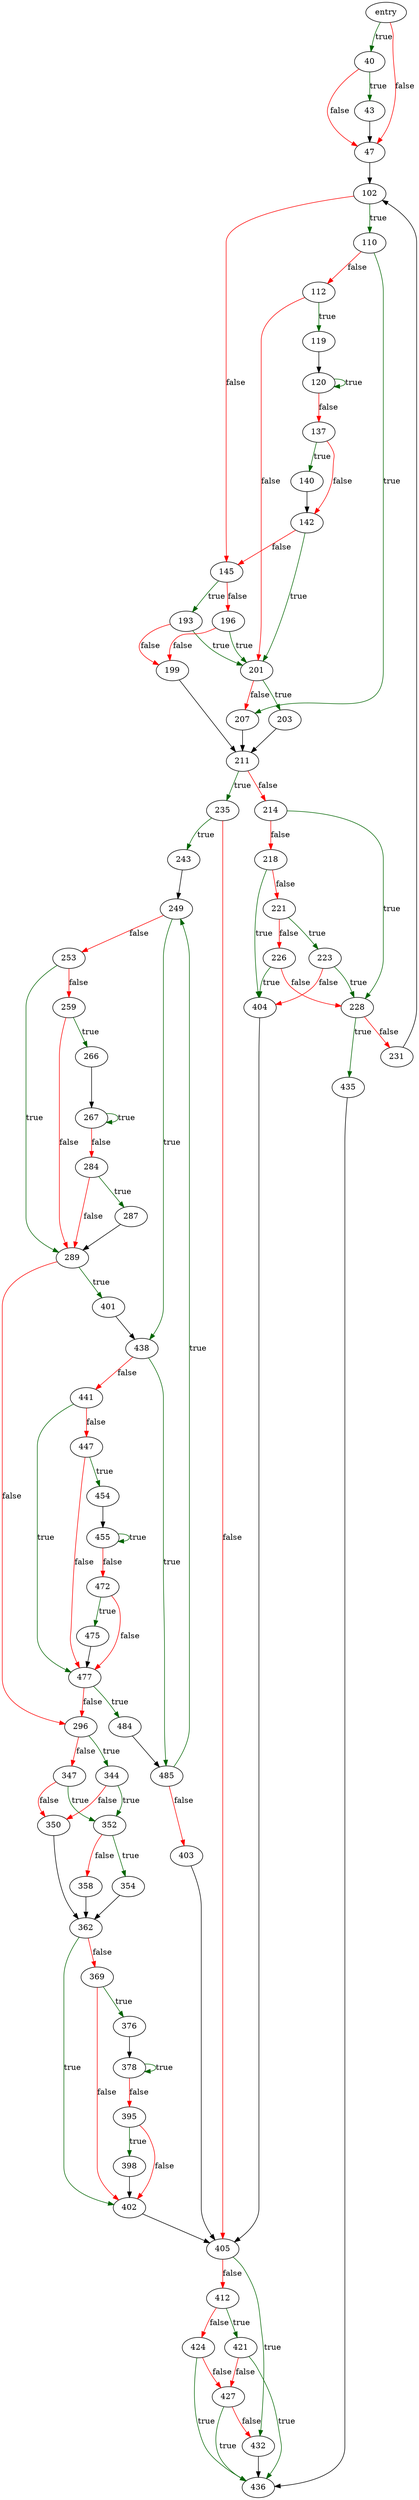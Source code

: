 digraph "mktime_internal" {
	// Node definitions.
	3 [label=entry];
	40;
	43;
	47;
	102;
	110;
	112;
	119;
	120;
	137;
	140;
	142;
	145;
	193;
	196;
	199;
	201;
	203;
	207;
	211;
	214;
	218;
	221;
	223;
	226;
	228;
	231;
	235;
	243;
	249;
	253;
	259;
	266;
	267;
	284;
	287;
	289;
	296;
	344;
	347;
	350;
	352;
	354;
	358;
	362;
	369;
	376;
	378;
	395;
	398;
	401;
	402;
	403;
	404;
	405;
	412;
	421;
	424;
	427;
	432;
	435;
	436;
	438;
	441;
	447;
	454;
	455;
	472;
	475;
	477;
	484;
	485;

	// Edge definitions.
	3 -> 40 [
		color=darkgreen
		label=true
	];
	3 -> 47 [
		color=red
		label=false
	];
	40 -> 43 [
		color=darkgreen
		label=true
	];
	40 -> 47 [
		color=red
		label=false
	];
	43 -> 47;
	47 -> 102;
	102 -> 110 [
		color=darkgreen
		label=true
	];
	102 -> 145 [
		color=red
		label=false
	];
	110 -> 112 [
		color=red
		label=false
	];
	110 -> 207 [
		color=darkgreen
		label=true
	];
	112 -> 119 [
		color=darkgreen
		label=true
	];
	112 -> 201 [
		color=red
		label=false
	];
	119 -> 120;
	120 -> 120 [
		color=darkgreen
		label=true
	];
	120 -> 137 [
		color=red
		label=false
	];
	137 -> 140 [
		color=darkgreen
		label=true
	];
	137 -> 142 [
		color=red
		label=false
	];
	140 -> 142;
	142 -> 145 [
		color=red
		label=false
	];
	142 -> 201 [
		color=darkgreen
		label=true
	];
	145 -> 193 [
		color=darkgreen
		label=true
	];
	145 -> 196 [
		color=red
		label=false
	];
	193 -> 199 [
		color=red
		label=false
	];
	193 -> 201 [
		color=darkgreen
		label=true
	];
	196 -> 199 [
		color=red
		label=false
	];
	196 -> 201 [
		color=darkgreen
		label=true
	];
	199 -> 211;
	201 -> 203 [
		color=darkgreen
		label=true
	];
	201 -> 207 [
		color=red
		label=false
	];
	203 -> 211;
	207 -> 211;
	211 -> 214 [
		color=red
		label=false
	];
	211 -> 235 [
		color=darkgreen
		label=true
	];
	214 -> 218 [
		color=red
		label=false
	];
	214 -> 228 [
		color=darkgreen
		label=true
	];
	218 -> 221 [
		color=red
		label=false
	];
	218 -> 404 [
		color=darkgreen
		label=true
	];
	221 -> 223 [
		color=darkgreen
		label=true
	];
	221 -> 226 [
		color=red
		label=false
	];
	223 -> 228 [
		color=darkgreen
		label=true
	];
	223 -> 404 [
		color=red
		label=false
	];
	226 -> 228 [
		color=red
		label=false
	];
	226 -> 404 [
		color=darkgreen
		label=true
	];
	228 -> 231 [
		color=red
		label=false
	];
	228 -> 435 [
		color=darkgreen
		label=true
	];
	231 -> 102;
	235 -> 243 [
		color=darkgreen
		label=true
	];
	235 -> 405 [
		color=red
		label=false
	];
	243 -> 249;
	249 -> 253 [
		color=red
		label=false
	];
	249 -> 438 [
		color=darkgreen
		label=true
	];
	253 -> 259 [
		color=red
		label=false
	];
	253 -> 289 [
		color=darkgreen
		label=true
	];
	259 -> 266 [
		color=darkgreen
		label=true
	];
	259 -> 289 [
		color=red
		label=false
	];
	266 -> 267;
	267 -> 267 [
		color=darkgreen
		label=true
	];
	267 -> 284 [
		color=red
		label=false
	];
	284 -> 287 [
		color=darkgreen
		label=true
	];
	284 -> 289 [
		color=red
		label=false
	];
	287 -> 289;
	289 -> 296 [
		color=red
		label=false
	];
	289 -> 401 [
		color=darkgreen
		label=true
	];
	296 -> 344 [
		color=darkgreen
		label=true
	];
	296 -> 347 [
		color=red
		label=false
	];
	344 -> 350 [
		color=red
		label=false
	];
	344 -> 352 [
		color=darkgreen
		label=true
	];
	347 -> 350 [
		color=red
		label=false
	];
	347 -> 352 [
		color=darkgreen
		label=true
	];
	350 -> 362;
	352 -> 354 [
		color=darkgreen
		label=true
	];
	352 -> 358 [
		color=red
		label=false
	];
	354 -> 362;
	358 -> 362;
	362 -> 369 [
		color=red
		label=false
	];
	362 -> 402 [
		color=darkgreen
		label=true
	];
	369 -> 376 [
		color=darkgreen
		label=true
	];
	369 -> 402 [
		color=red
		label=false
	];
	376 -> 378;
	378 -> 378 [
		color=darkgreen
		label=true
	];
	378 -> 395 [
		color=red
		label=false
	];
	395 -> 398 [
		color=darkgreen
		label=true
	];
	395 -> 402 [
		color=red
		label=false
	];
	398 -> 402;
	401 -> 438;
	402 -> 405;
	403 -> 405;
	404 -> 405;
	405 -> 412 [
		color=red
		label=false
	];
	405 -> 432 [
		color=darkgreen
		label=true
	];
	412 -> 421 [
		color=darkgreen
		label=true
	];
	412 -> 424 [
		color=red
		label=false
	];
	421 -> 427 [
		color=red
		label=false
	];
	421 -> 436 [
		color=darkgreen
		label=true
	];
	424 -> 427 [
		color=red
		label=false
	];
	424 -> 436 [
		color=darkgreen
		label=true
	];
	427 -> 432 [
		color=red
		label=false
	];
	427 -> 436 [
		color=darkgreen
		label=true
	];
	432 -> 436;
	435 -> 436;
	438 -> 441 [
		color=red
		label=false
	];
	438 -> 485 [
		color=darkgreen
		label=true
	];
	441 -> 447 [
		color=red
		label=false
	];
	441 -> 477 [
		color=darkgreen
		label=true
	];
	447 -> 454 [
		color=darkgreen
		label=true
	];
	447 -> 477 [
		color=red
		label=false
	];
	454 -> 455;
	455 -> 455 [
		color=darkgreen
		label=true
	];
	455 -> 472 [
		color=red
		label=false
	];
	472 -> 475 [
		color=darkgreen
		label=true
	];
	472 -> 477 [
		color=red
		label=false
	];
	475 -> 477;
	477 -> 296 [
		color=red
		label=false
	];
	477 -> 484 [
		color=darkgreen
		label=true
	];
	484 -> 485;
	485 -> 249 [
		color=darkgreen
		label=true
	];
	485 -> 403 [
		color=red
		label=false
	];
}